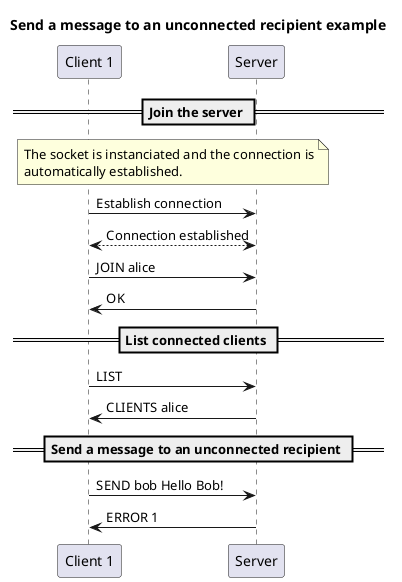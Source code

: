 @startuml send-a-message-to-an-unconnected-recipient-example

title "Send a message to an unconnected recipient example"

participant "Client 1" as c1
participant "Server" as s

== Join the server ==

note over c1, s
The socket is instanciated and the connection is
automatically established.
end note

c1->s : Establish connection
c1<-->s : Connection established

c1->s: JOIN alice
s->c1: OK

== List connected clients ==

c1->s: LIST
s->c1: CLIENTS alice

== Send a message to an unconnected recipient ==

c1->s: SEND bob Hello Bob!
s->c1: ERROR 1
@enduml
